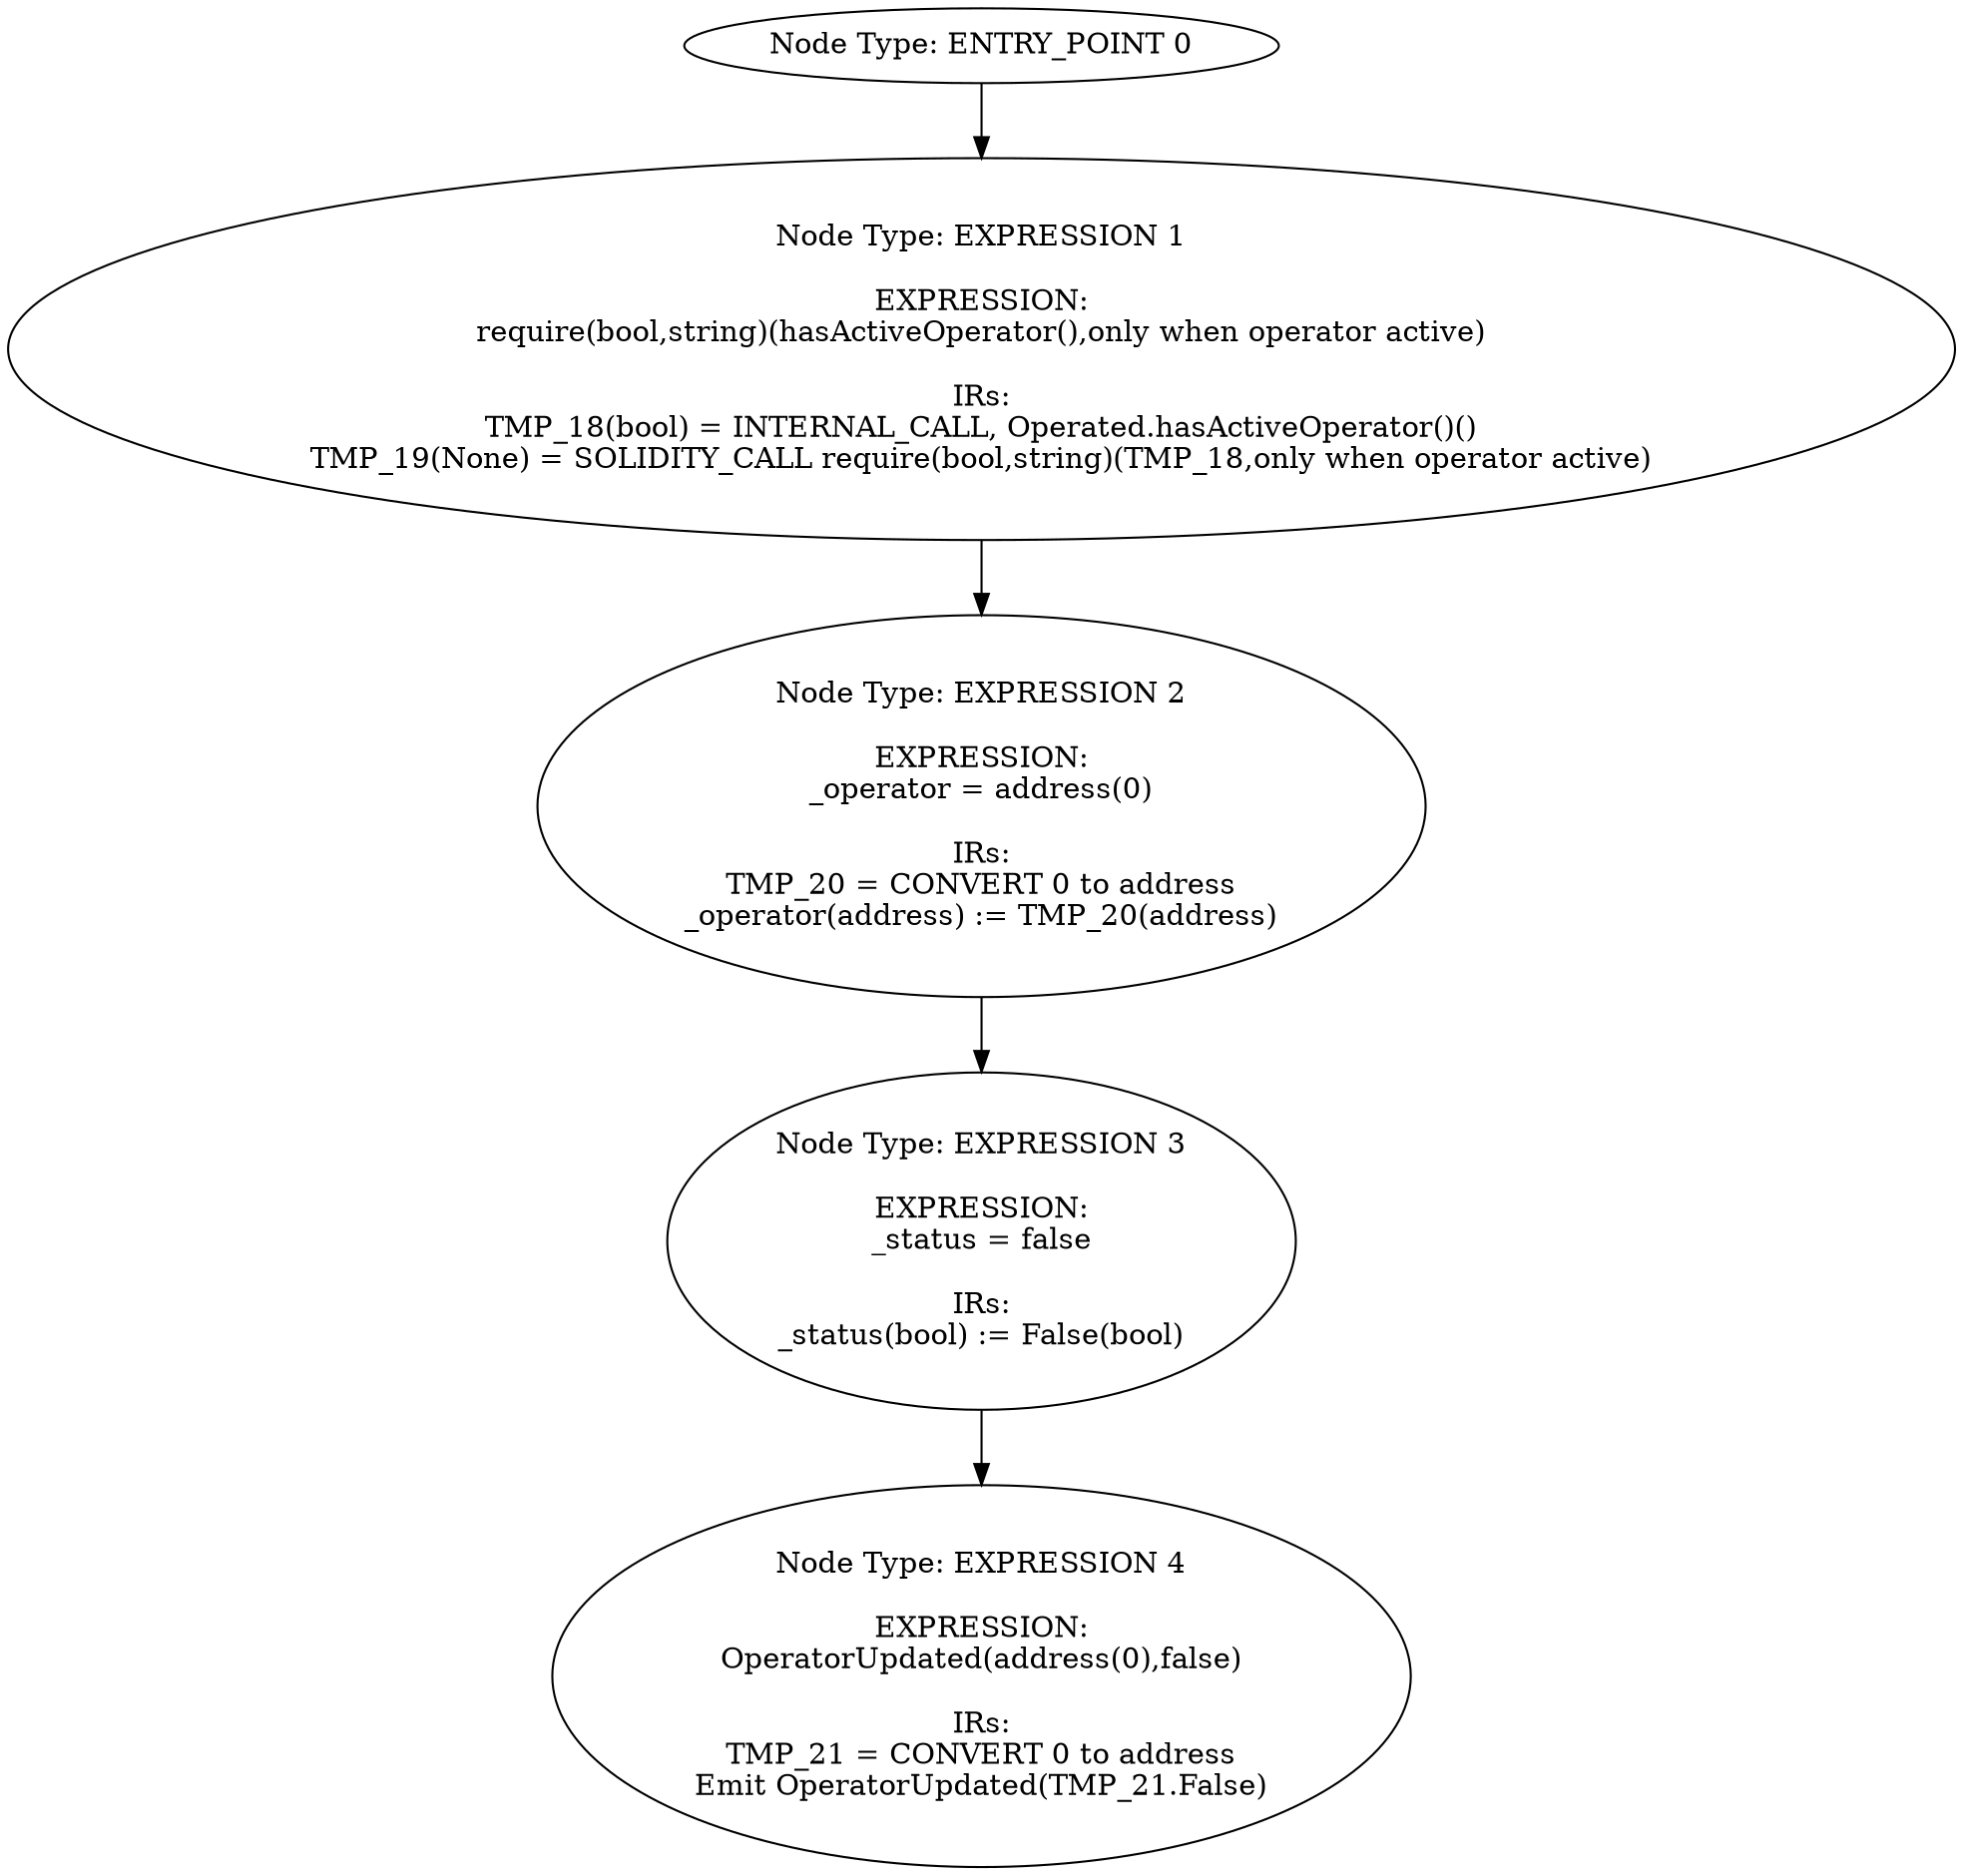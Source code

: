 digraph{
0[label="Node Type: ENTRY_POINT 0
"];
0->1;
1[label="Node Type: EXPRESSION 1

EXPRESSION:
require(bool,string)(hasActiveOperator(),only when operator active)

IRs:
TMP_18(bool) = INTERNAL_CALL, Operated.hasActiveOperator()()
TMP_19(None) = SOLIDITY_CALL require(bool,string)(TMP_18,only when operator active)"];
1->2;
2[label="Node Type: EXPRESSION 2

EXPRESSION:
_operator = address(0)

IRs:
TMP_20 = CONVERT 0 to address
_operator(address) := TMP_20(address)"];
2->3;
3[label="Node Type: EXPRESSION 3

EXPRESSION:
_status = false

IRs:
_status(bool) := False(bool)"];
3->4;
4[label="Node Type: EXPRESSION 4

EXPRESSION:
OperatorUpdated(address(0),false)

IRs:
TMP_21 = CONVERT 0 to address
Emit OperatorUpdated(TMP_21.False)"];
}

